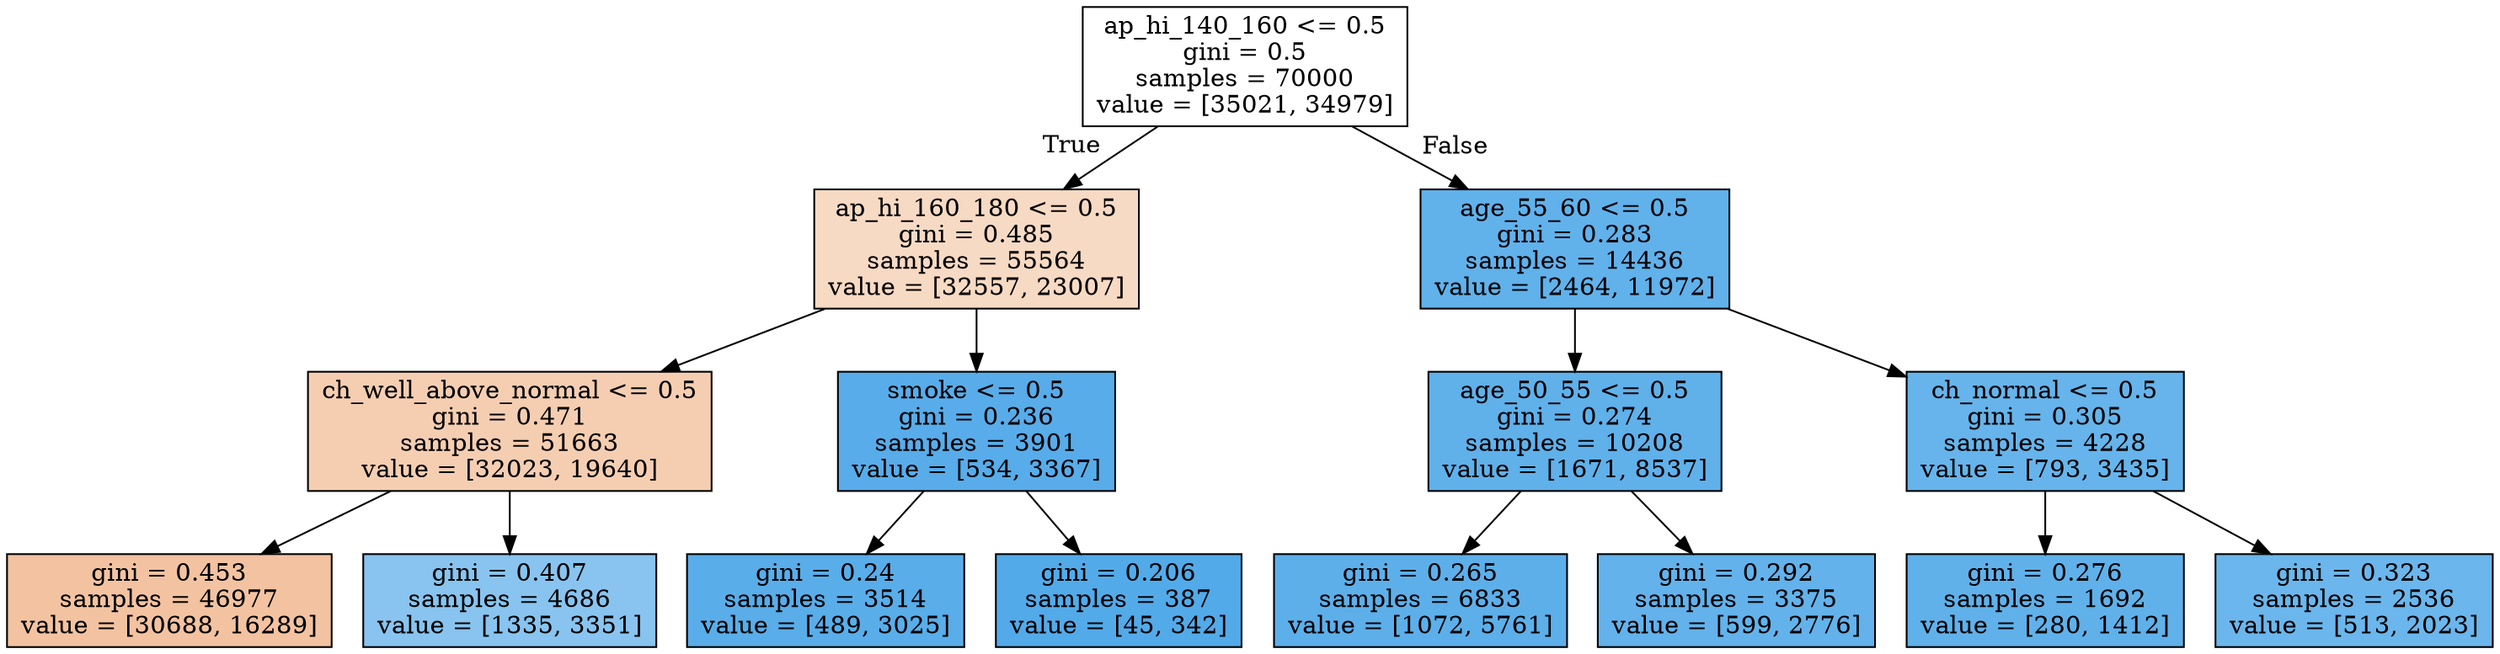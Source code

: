 digraph Tree {
node [shape=box, style="filled", color="black"] ;
0 [label="ap_hi_140_160 <= 0.5\ngini = 0.5\nsamples = 70000\nvalue = [35021, 34979]", fillcolor="#e5813900"] ;
1 [label="ap_hi_160_180 <= 0.5\ngini = 0.485\nsamples = 55564\nvalue = [32557, 23007]", fillcolor="#e581394b"] ;
0 -> 1 [labeldistance=2.5, labelangle=45, headlabel="True"] ;
2 [label="ch_well_above_normal <= 0.5\ngini = 0.471\nsamples = 51663\nvalue = [32023, 19640]", fillcolor="#e5813963"] ;
1 -> 2 ;
3 [label="gini = 0.453\nsamples = 46977\nvalue = [30688, 16289]", fillcolor="#e5813978"] ;
2 -> 3 ;
4 [label="gini = 0.407\nsamples = 4686\nvalue = [1335, 3351]", fillcolor="#399de599"] ;
2 -> 4 ;
5 [label="smoke <= 0.5\ngini = 0.236\nsamples = 3901\nvalue = [534, 3367]", fillcolor="#399de5d7"] ;
1 -> 5 ;
6 [label="gini = 0.24\nsamples = 3514\nvalue = [489, 3025]", fillcolor="#399de5d6"] ;
5 -> 6 ;
7 [label="gini = 0.206\nsamples = 387\nvalue = [45, 342]", fillcolor="#399de5dd"] ;
5 -> 7 ;
8 [label="age_55_60 <= 0.5\ngini = 0.283\nsamples = 14436\nvalue = [2464, 11972]", fillcolor="#399de5cb"] ;
0 -> 8 [labeldistance=2.5, labelangle=-45, headlabel="False"] ;
9 [label="age_50_55 <= 0.5\ngini = 0.274\nsamples = 10208\nvalue = [1671, 8537]", fillcolor="#399de5cd"] ;
8 -> 9 ;
10 [label="gini = 0.265\nsamples = 6833\nvalue = [1072, 5761]", fillcolor="#399de5d0"] ;
9 -> 10 ;
11 [label="gini = 0.292\nsamples = 3375\nvalue = [599, 2776]", fillcolor="#399de5c8"] ;
9 -> 11 ;
12 [label="ch_normal <= 0.5\ngini = 0.305\nsamples = 4228\nvalue = [793, 3435]", fillcolor="#399de5c4"] ;
8 -> 12 ;
13 [label="gini = 0.276\nsamples = 1692\nvalue = [280, 1412]", fillcolor="#399de5cc"] ;
12 -> 13 ;
14 [label="gini = 0.323\nsamples = 2536\nvalue = [513, 2023]", fillcolor="#399de5be"] ;
12 -> 14 ;
}